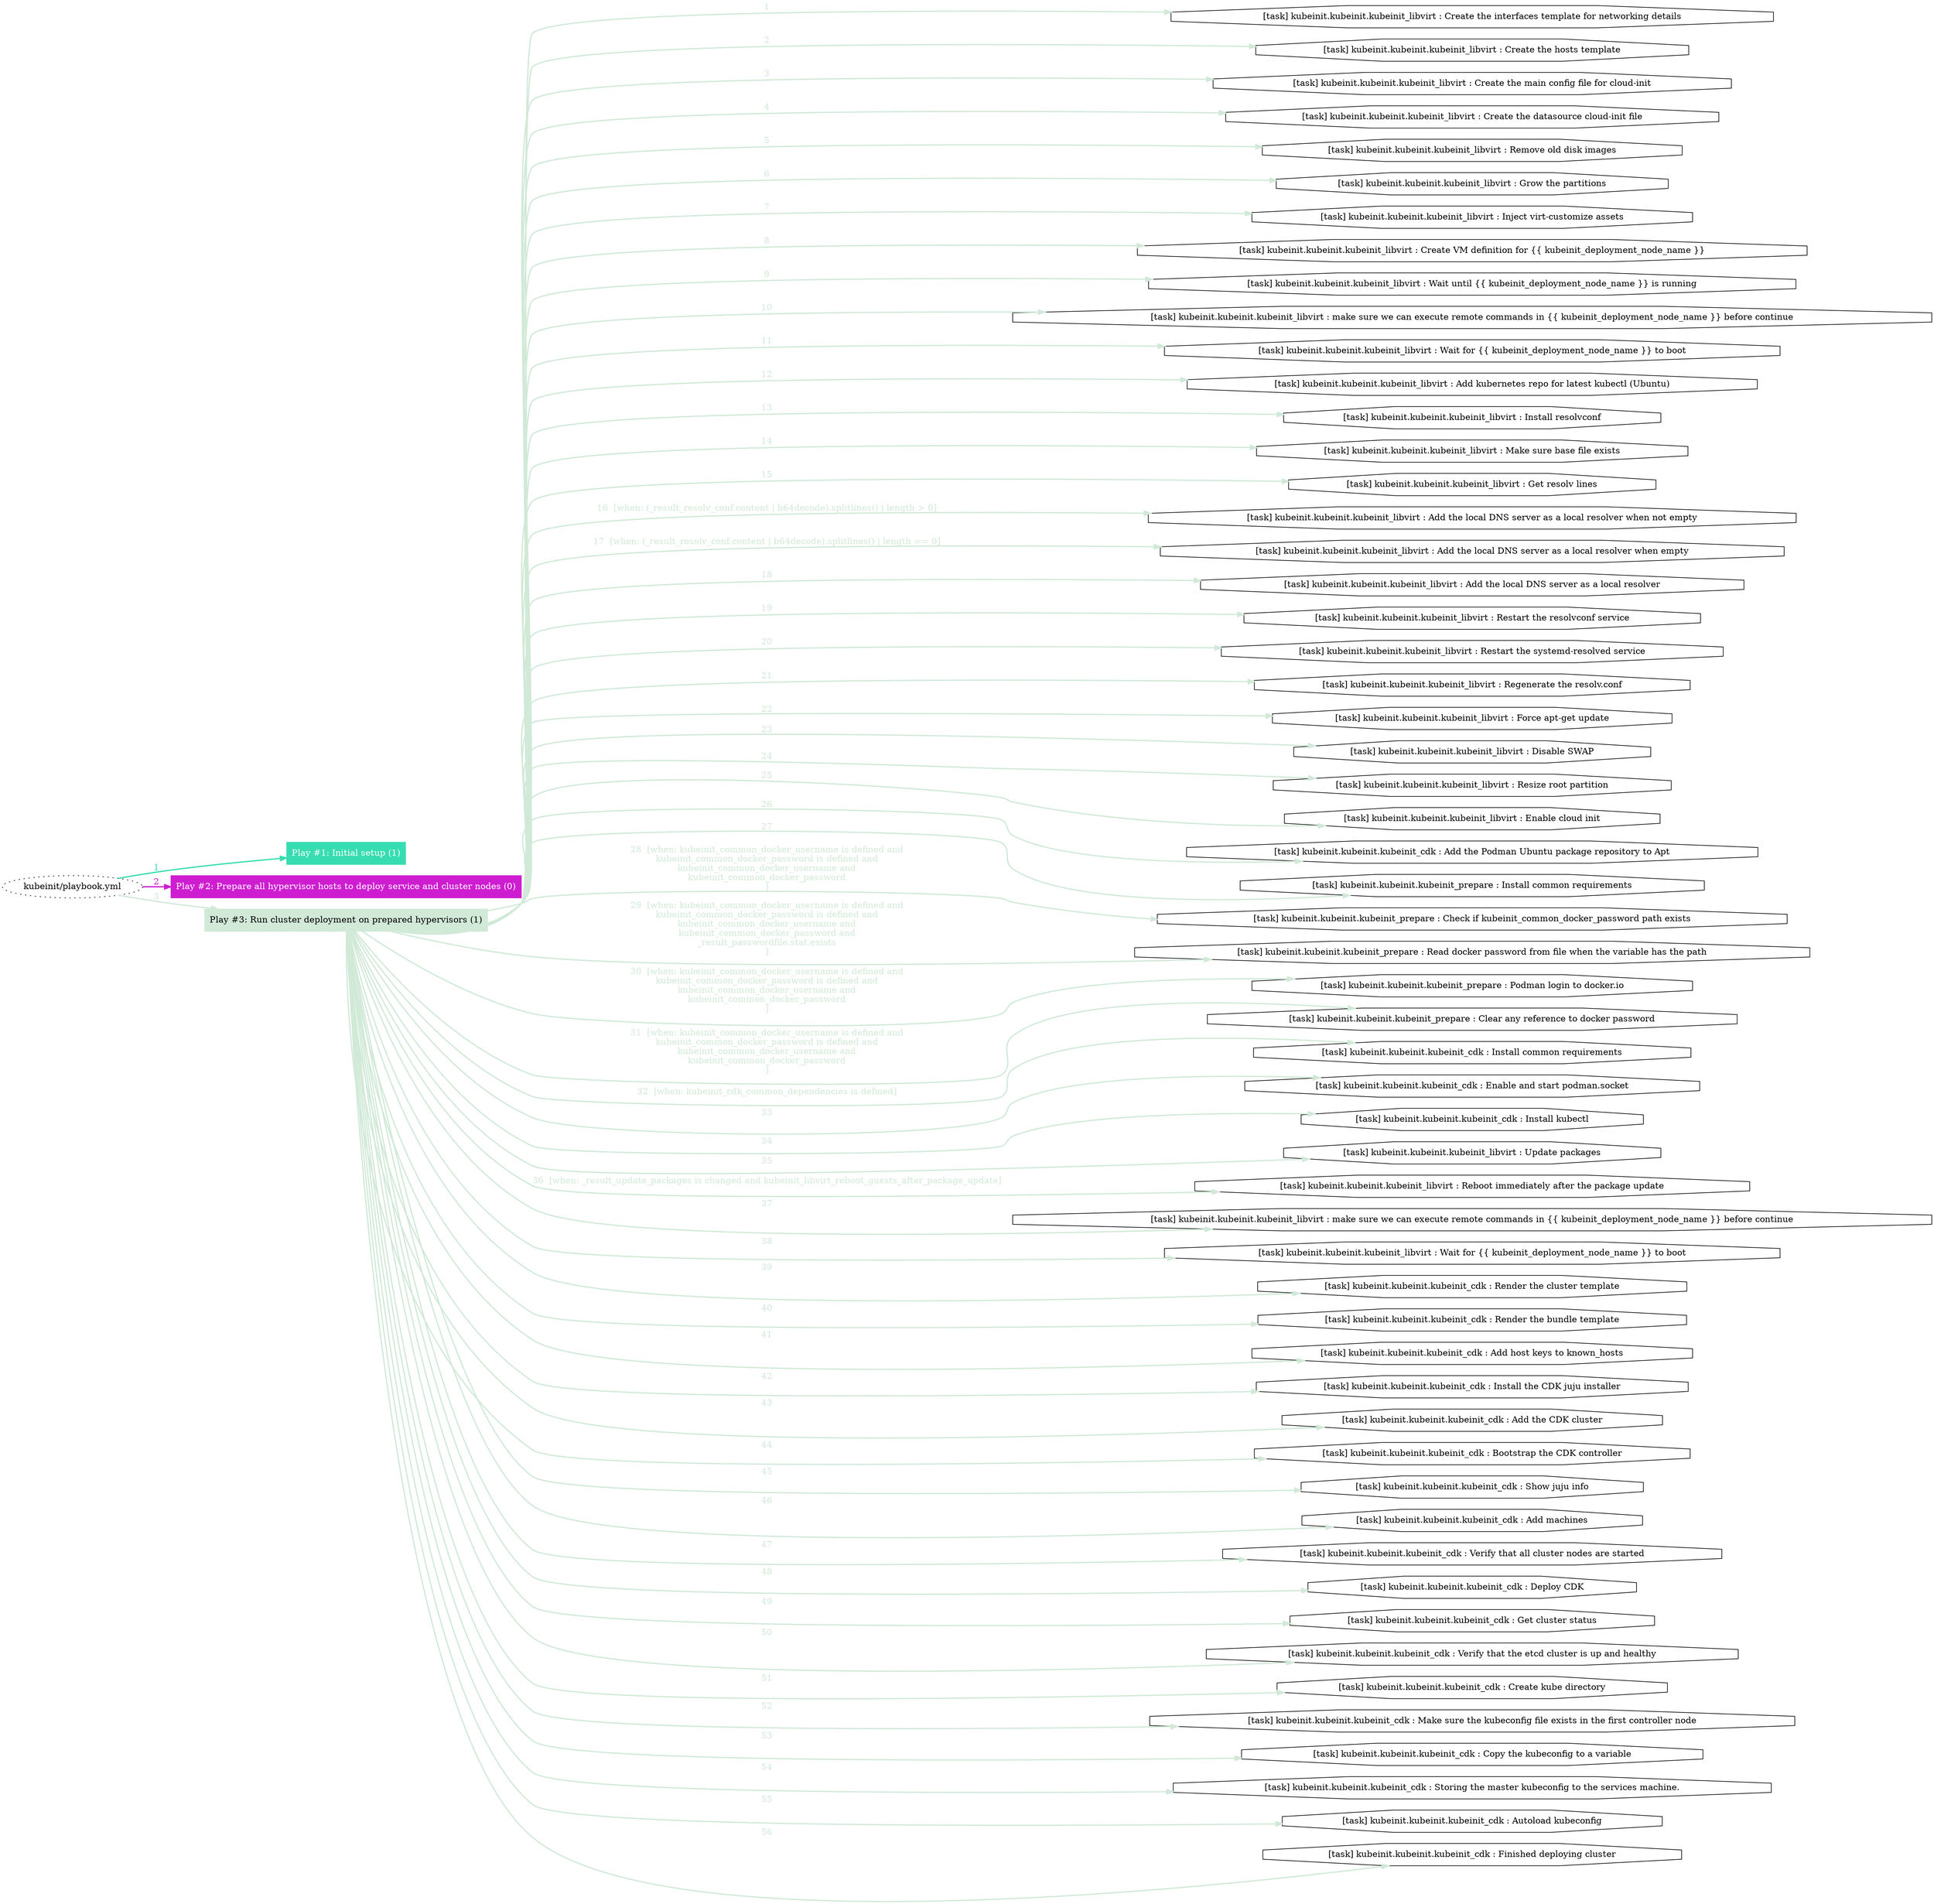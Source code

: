 digraph "kubeinit/playbook.yml "{
	graph [concentrate=true ordering=in rankdir=LR ratio=fill]
	edge [esep=5 sep=10]
	"kubeinit/playbook.yml" [id=root_node style=dotted]
	subgraph "Play #1: Initial setup (1) "{
		"Play #1: Initial setup (1)" [color="#37ddb0" fontcolor="#ffffff" id="play_ad8f5d4c-f12b-462e-a1dd-82398d075454" shape=box style=filled tooltip=localhost]
		"kubeinit/playbook.yml" -> "Play #1: Initial setup (1)" [label=1 color="#37ddb0" fontcolor="#37ddb0" id="edge_d2042696-a34d-4da0-97f6-ff01c22a9225" style=bold]
	}
	subgraph "Play #2: Prepare all hypervisor hosts to deploy service and cluster nodes (0) "{
		"Play #2: Prepare all hypervisor hosts to deploy service and cluster nodes (0)" [color="#ce1dd1" fontcolor="#ffffff" id="play_0005dff8-aabf-4e0e-8b0a-122dcb087fb3" shape=box style=filled tooltip=""]
		"kubeinit/playbook.yml" -> "Play #2: Prepare all hypervisor hosts to deploy service and cluster nodes (0)" [label=2 color="#ce1dd1" fontcolor="#ce1dd1" id="edge_8fb24c10-8b5a-400d-81e4-54cf42761dc3" style=bold]
	}
	subgraph "Play #3: Run cluster deployment on prepared hypervisors (1) "{
		"Play #3: Run cluster deployment on prepared hypervisors (1)" [color="#d1e9d7" fontcolor="#000000" id="play_fe0e6585-09c4-4452-ad7c-f72ef992a586" shape=box style=filled tooltip=localhost]
		"kubeinit/playbook.yml" -> "Play #3: Run cluster deployment on prepared hypervisors (1)" [label=3 color="#d1e9d7" fontcolor="#d1e9d7" id="edge_5bcec13a-75c5-40aa-add9-45e44c44eaf4" style=bold]
		"task_6ea5ddf1-ad21-4e66-a5fd-9f53c5f2bbb6" [label="[task] kubeinit.kubeinit.kubeinit_libvirt : Create the interfaces template for networking details" id="task_6ea5ddf1-ad21-4e66-a5fd-9f53c5f2bbb6" shape=octagon tooltip="[task] kubeinit.kubeinit.kubeinit_libvirt : Create the interfaces template for networking details"]
		"Play #3: Run cluster deployment on prepared hypervisors (1)" -> "task_6ea5ddf1-ad21-4e66-a5fd-9f53c5f2bbb6" [label=1 color="#d1e9d7" fontcolor="#d1e9d7" id="edge_6bd4ca66-a4ad-47f1-88a5-1b5a2192acc4" style=bold]
		"task_da03521a-2e72-40a6-ad0c-8d4e06bb7050" [label="[task] kubeinit.kubeinit.kubeinit_libvirt : Create the hosts template" id="task_da03521a-2e72-40a6-ad0c-8d4e06bb7050" shape=octagon tooltip="[task] kubeinit.kubeinit.kubeinit_libvirt : Create the hosts template"]
		"Play #3: Run cluster deployment on prepared hypervisors (1)" -> "task_da03521a-2e72-40a6-ad0c-8d4e06bb7050" [label=2 color="#d1e9d7" fontcolor="#d1e9d7" id="edge_acb5f469-afbf-4377-9cf8-88688383099c" style=bold]
		"task_d9faf301-4d99-4e10-8f65-260246002cd8" [label="[task] kubeinit.kubeinit.kubeinit_libvirt : Create the main config file for cloud-init" id="task_d9faf301-4d99-4e10-8f65-260246002cd8" shape=octagon tooltip="[task] kubeinit.kubeinit.kubeinit_libvirt : Create the main config file for cloud-init"]
		"Play #3: Run cluster deployment on prepared hypervisors (1)" -> "task_d9faf301-4d99-4e10-8f65-260246002cd8" [label=3 color="#d1e9d7" fontcolor="#d1e9d7" id="edge_6bdfd9fc-9bcb-4862-a00e-ba2a90eafd38" style=bold]
		"task_76c68c26-9d83-4ff0-ab21-de8abccea069" [label="[task] kubeinit.kubeinit.kubeinit_libvirt : Create the datasource cloud-init file" id="task_76c68c26-9d83-4ff0-ab21-de8abccea069" shape=octagon tooltip="[task] kubeinit.kubeinit.kubeinit_libvirt : Create the datasource cloud-init file"]
		"Play #3: Run cluster deployment on prepared hypervisors (1)" -> "task_76c68c26-9d83-4ff0-ab21-de8abccea069" [label=4 color="#d1e9d7" fontcolor="#d1e9d7" id="edge_e8d83d21-e449-4b3c-8020-df8e184bda5e" style=bold]
		"task_6af95613-0cc7-4140-9c13-8bf926f957f5" [label="[task] kubeinit.kubeinit.kubeinit_libvirt : Remove old disk images" id="task_6af95613-0cc7-4140-9c13-8bf926f957f5" shape=octagon tooltip="[task] kubeinit.kubeinit.kubeinit_libvirt : Remove old disk images"]
		"Play #3: Run cluster deployment on prepared hypervisors (1)" -> "task_6af95613-0cc7-4140-9c13-8bf926f957f5" [label=5 color="#d1e9d7" fontcolor="#d1e9d7" id="edge_d15177bc-cd09-4706-a2ad-82198e797aea" style=bold]
		"task_f77d9401-7cdd-43f6-a342-b501a4a0e774" [label="[task] kubeinit.kubeinit.kubeinit_libvirt : Grow the partitions" id="task_f77d9401-7cdd-43f6-a342-b501a4a0e774" shape=octagon tooltip="[task] kubeinit.kubeinit.kubeinit_libvirt : Grow the partitions"]
		"Play #3: Run cluster deployment on prepared hypervisors (1)" -> "task_f77d9401-7cdd-43f6-a342-b501a4a0e774" [label=6 color="#d1e9d7" fontcolor="#d1e9d7" id="edge_003e4c3a-72d2-4c32-bfe7-441538d0af08" style=bold]
		"task_9bff9636-f13b-4e40-a53e-07ca27840177" [label="[task] kubeinit.kubeinit.kubeinit_libvirt : Inject virt-customize assets" id="task_9bff9636-f13b-4e40-a53e-07ca27840177" shape=octagon tooltip="[task] kubeinit.kubeinit.kubeinit_libvirt : Inject virt-customize assets"]
		"Play #3: Run cluster deployment on prepared hypervisors (1)" -> "task_9bff9636-f13b-4e40-a53e-07ca27840177" [label=7 color="#d1e9d7" fontcolor="#d1e9d7" id="edge_969693ea-be9f-4f29-80a3-d57ecee6f3ef" style=bold]
		"task_d6546b3b-693d-4041-9cf6-eb17d42ffbb6" [label="[task] kubeinit.kubeinit.kubeinit_libvirt : Create VM definition for {{ kubeinit_deployment_node_name }}" id="task_d6546b3b-693d-4041-9cf6-eb17d42ffbb6" shape=octagon tooltip="[task] kubeinit.kubeinit.kubeinit_libvirt : Create VM definition for {{ kubeinit_deployment_node_name }}"]
		"Play #3: Run cluster deployment on prepared hypervisors (1)" -> "task_d6546b3b-693d-4041-9cf6-eb17d42ffbb6" [label=8 color="#d1e9d7" fontcolor="#d1e9d7" id="edge_e4bfa458-59a9-4810-b3a3-bfa9c2252ff6" style=bold]
		"task_f7a8d4e4-06b4-4337-a94c-5df7131e8b16" [label="[task] kubeinit.kubeinit.kubeinit_libvirt : Wait until {{ kubeinit_deployment_node_name }} is running" id="task_f7a8d4e4-06b4-4337-a94c-5df7131e8b16" shape=octagon tooltip="[task] kubeinit.kubeinit.kubeinit_libvirt : Wait until {{ kubeinit_deployment_node_name }} is running"]
		"Play #3: Run cluster deployment on prepared hypervisors (1)" -> "task_f7a8d4e4-06b4-4337-a94c-5df7131e8b16" [label=9 color="#d1e9d7" fontcolor="#d1e9d7" id="edge_e545df0c-e62d-46a7-b090-bf015bc5c12f" style=bold]
		"task_a39c7302-8024-4602-9936-58b03131cc64" [label="[task] kubeinit.kubeinit.kubeinit_libvirt : make sure we can execute remote commands in {{ kubeinit_deployment_node_name }} before continue" id="task_a39c7302-8024-4602-9936-58b03131cc64" shape=octagon tooltip="[task] kubeinit.kubeinit.kubeinit_libvirt : make sure we can execute remote commands in {{ kubeinit_deployment_node_name }} before continue"]
		"Play #3: Run cluster deployment on prepared hypervisors (1)" -> "task_a39c7302-8024-4602-9936-58b03131cc64" [label=10 color="#d1e9d7" fontcolor="#d1e9d7" id="edge_2c0bd2ee-6a0d-499a-9971-f07fb21c9348" style=bold]
		"task_9be0dc58-e6fc-4d04-a1bf-7571dc3cacd0" [label="[task] kubeinit.kubeinit.kubeinit_libvirt : Wait for {{ kubeinit_deployment_node_name }} to boot" id="task_9be0dc58-e6fc-4d04-a1bf-7571dc3cacd0" shape=octagon tooltip="[task] kubeinit.kubeinit.kubeinit_libvirt : Wait for {{ kubeinit_deployment_node_name }} to boot"]
		"Play #3: Run cluster deployment on prepared hypervisors (1)" -> "task_9be0dc58-e6fc-4d04-a1bf-7571dc3cacd0" [label=11 color="#d1e9d7" fontcolor="#d1e9d7" id="edge_b5641e8c-9314-4676-a4c0-facf1fbc4df8" style=bold]
		"task_26ce99ff-43a0-4681-b11f-5b436c1af1be" [label="[task] kubeinit.kubeinit.kubeinit_libvirt : Add kubernetes repo for latest kubectl (Ubuntu)" id="task_26ce99ff-43a0-4681-b11f-5b436c1af1be" shape=octagon tooltip="[task] kubeinit.kubeinit.kubeinit_libvirt : Add kubernetes repo for latest kubectl (Ubuntu)"]
		"Play #3: Run cluster deployment on prepared hypervisors (1)" -> "task_26ce99ff-43a0-4681-b11f-5b436c1af1be" [label=12 color="#d1e9d7" fontcolor="#d1e9d7" id="edge_2c32ad49-4872-42b8-bc9d-bc686c6b1b70" style=bold]
		"task_681d8ca3-6811-4319-b717-011cd570f811" [label="[task] kubeinit.kubeinit.kubeinit_libvirt : Install resolvconf" id="task_681d8ca3-6811-4319-b717-011cd570f811" shape=octagon tooltip="[task] kubeinit.kubeinit.kubeinit_libvirt : Install resolvconf"]
		"Play #3: Run cluster deployment on prepared hypervisors (1)" -> "task_681d8ca3-6811-4319-b717-011cd570f811" [label=13 color="#d1e9d7" fontcolor="#d1e9d7" id="edge_bb0dd830-1ac0-470e-9ed9-bfb173bd0abd" style=bold]
		"task_7184b9d8-29ed-48d8-be0d-f3dd71a10fe8" [label="[task] kubeinit.kubeinit.kubeinit_libvirt : Make sure base file exists" id="task_7184b9d8-29ed-48d8-be0d-f3dd71a10fe8" shape=octagon tooltip="[task] kubeinit.kubeinit.kubeinit_libvirt : Make sure base file exists"]
		"Play #3: Run cluster deployment on prepared hypervisors (1)" -> "task_7184b9d8-29ed-48d8-be0d-f3dd71a10fe8" [label=14 color="#d1e9d7" fontcolor="#d1e9d7" id="edge_15139d3e-4076-4f50-a8ba-97bd110b11a8" style=bold]
		"task_181aff31-3557-4ac6-907f-b3d7edf3ad88" [label="[task] kubeinit.kubeinit.kubeinit_libvirt : Get resolv lines" id="task_181aff31-3557-4ac6-907f-b3d7edf3ad88" shape=octagon tooltip="[task] kubeinit.kubeinit.kubeinit_libvirt : Get resolv lines"]
		"Play #3: Run cluster deployment on prepared hypervisors (1)" -> "task_181aff31-3557-4ac6-907f-b3d7edf3ad88" [label=15 color="#d1e9d7" fontcolor="#d1e9d7" id="edge_91cc475a-4995-4992-b990-00d2af533b62" style=bold]
		"task_c6a80be1-9f94-43c4-b1d4-a4a5a77a0206" [label="[task] kubeinit.kubeinit.kubeinit_libvirt : Add the local DNS server as a local resolver when not empty" id="task_c6a80be1-9f94-43c4-b1d4-a4a5a77a0206" shape=octagon tooltip="[task] kubeinit.kubeinit.kubeinit_libvirt : Add the local DNS server as a local resolver when not empty"]
		"Play #3: Run cluster deployment on prepared hypervisors (1)" -> "task_c6a80be1-9f94-43c4-b1d4-a4a5a77a0206" [label="16  [when: (_result_resolv_conf.content | b64decode).splitlines() | length > 0]" color="#d1e9d7" fontcolor="#d1e9d7" id="edge_eb99e052-3a86-4537-b825-89357fc43805" style=bold]
		"task_121619b3-f5bb-4b4f-a571-69ade68e7244" [label="[task] kubeinit.kubeinit.kubeinit_libvirt : Add the local DNS server as a local resolver when empty" id="task_121619b3-f5bb-4b4f-a571-69ade68e7244" shape=octagon tooltip="[task] kubeinit.kubeinit.kubeinit_libvirt : Add the local DNS server as a local resolver when empty"]
		"Play #3: Run cluster deployment on prepared hypervisors (1)" -> "task_121619b3-f5bb-4b4f-a571-69ade68e7244" [label="17  [when: (_result_resolv_conf.content | b64decode).splitlines() | length == 0]" color="#d1e9d7" fontcolor="#d1e9d7" id="edge_a77cbfa1-9cf4-46e1-8c23-825b193267e7" style=bold]
		"task_13482b75-f77a-4cf1-b739-57988e88c457" [label="[task] kubeinit.kubeinit.kubeinit_libvirt : Add the local DNS server as a local resolver" id="task_13482b75-f77a-4cf1-b739-57988e88c457" shape=octagon tooltip="[task] kubeinit.kubeinit.kubeinit_libvirt : Add the local DNS server as a local resolver"]
		"Play #3: Run cluster deployment on prepared hypervisors (1)" -> "task_13482b75-f77a-4cf1-b739-57988e88c457" [label=18 color="#d1e9d7" fontcolor="#d1e9d7" id="edge_10d107da-15eb-4bfe-805e-bfe3d89f4cf6" style=bold]
		"task_af7ac221-5511-4171-980a-6b5d6cc16ac5" [label="[task] kubeinit.kubeinit.kubeinit_libvirt : Restart the resolvconf service" id="task_af7ac221-5511-4171-980a-6b5d6cc16ac5" shape=octagon tooltip="[task] kubeinit.kubeinit.kubeinit_libvirt : Restart the resolvconf service"]
		"Play #3: Run cluster deployment on prepared hypervisors (1)" -> "task_af7ac221-5511-4171-980a-6b5d6cc16ac5" [label=19 color="#d1e9d7" fontcolor="#d1e9d7" id="edge_3df2cc6e-40cc-4d51-b02f-74ec38d8287c" style=bold]
		"task_b2878284-cd49-4373-b633-e24620aa864c" [label="[task] kubeinit.kubeinit.kubeinit_libvirt : Restart the systemd-resolved service" id="task_b2878284-cd49-4373-b633-e24620aa864c" shape=octagon tooltip="[task] kubeinit.kubeinit.kubeinit_libvirt : Restart the systemd-resolved service"]
		"Play #3: Run cluster deployment on prepared hypervisors (1)" -> "task_b2878284-cd49-4373-b633-e24620aa864c" [label=20 color="#d1e9d7" fontcolor="#d1e9d7" id="edge_4d6545a2-d704-428b-9b5e-73e2fac1b8c0" style=bold]
		"task_c279209e-61cc-44ed-8dac-68ef078ee6b2" [label="[task] kubeinit.kubeinit.kubeinit_libvirt : Regenerate the resolv.conf" id="task_c279209e-61cc-44ed-8dac-68ef078ee6b2" shape=octagon tooltip="[task] kubeinit.kubeinit.kubeinit_libvirt : Regenerate the resolv.conf"]
		"Play #3: Run cluster deployment on prepared hypervisors (1)" -> "task_c279209e-61cc-44ed-8dac-68ef078ee6b2" [label=21 color="#d1e9d7" fontcolor="#d1e9d7" id="edge_758e9a11-24cc-4ab4-8f43-7a2e11a6be18" style=bold]
		"task_55bbc884-4f99-47e3-a93a-1f0e93db5382" [label="[task] kubeinit.kubeinit.kubeinit_libvirt : Force apt-get update" id="task_55bbc884-4f99-47e3-a93a-1f0e93db5382" shape=octagon tooltip="[task] kubeinit.kubeinit.kubeinit_libvirt : Force apt-get update"]
		"Play #3: Run cluster deployment on prepared hypervisors (1)" -> "task_55bbc884-4f99-47e3-a93a-1f0e93db5382" [label=22 color="#d1e9d7" fontcolor="#d1e9d7" id="edge_2b74895c-b3c0-4d18-81e8-500dd66e8d0f" style=bold]
		"task_0b372e32-3f19-4846-bddb-a757e5757f14" [label="[task] kubeinit.kubeinit.kubeinit_libvirt : Disable SWAP" id="task_0b372e32-3f19-4846-bddb-a757e5757f14" shape=octagon tooltip="[task] kubeinit.kubeinit.kubeinit_libvirt : Disable SWAP"]
		"Play #3: Run cluster deployment on prepared hypervisors (1)" -> "task_0b372e32-3f19-4846-bddb-a757e5757f14" [label=23 color="#d1e9d7" fontcolor="#d1e9d7" id="edge_de4d881b-08c9-429c-a89f-e909ce7893fa" style=bold]
		"task_38d4287f-c59e-4073-b6d5-fedbc27b1552" [label="[task] kubeinit.kubeinit.kubeinit_libvirt : Resize root partition" id="task_38d4287f-c59e-4073-b6d5-fedbc27b1552" shape=octagon tooltip="[task] kubeinit.kubeinit.kubeinit_libvirt : Resize root partition"]
		"Play #3: Run cluster deployment on prepared hypervisors (1)" -> "task_38d4287f-c59e-4073-b6d5-fedbc27b1552" [label=24 color="#d1e9d7" fontcolor="#d1e9d7" id="edge_e9aa5924-6091-4c34-aa00-03ce650adab8" style=bold]
		"task_41fe797f-215a-43c2-bb6b-a5319d7fa3b6" [label="[task] kubeinit.kubeinit.kubeinit_libvirt : Enable cloud init" id="task_41fe797f-215a-43c2-bb6b-a5319d7fa3b6" shape=octagon tooltip="[task] kubeinit.kubeinit.kubeinit_libvirt : Enable cloud init"]
		"Play #3: Run cluster deployment on prepared hypervisors (1)" -> "task_41fe797f-215a-43c2-bb6b-a5319d7fa3b6" [label=25 color="#d1e9d7" fontcolor="#d1e9d7" id="edge_a0a8c26d-a548-4524-b3ca-d042b90a610d" style=bold]
		"task_23de61a5-6f9e-42ff-820a-6db3a8e3e462" [label="[task] kubeinit.kubeinit.kubeinit_cdk : Add the Podman Ubuntu package repository to Apt" id="task_23de61a5-6f9e-42ff-820a-6db3a8e3e462" shape=octagon tooltip="[task] kubeinit.kubeinit.kubeinit_cdk : Add the Podman Ubuntu package repository to Apt"]
		"Play #3: Run cluster deployment on prepared hypervisors (1)" -> "task_23de61a5-6f9e-42ff-820a-6db3a8e3e462" [label=26 color="#d1e9d7" fontcolor="#d1e9d7" id="edge_233f65b0-45c1-4fe1-8f8f-79151f7a07e9" style=bold]
		"task_4253b610-93a3-4531-a53a-db1764a596ae" [label="[task] kubeinit.kubeinit.kubeinit_prepare : Install common requirements" id="task_4253b610-93a3-4531-a53a-db1764a596ae" shape=octagon tooltip="[task] kubeinit.kubeinit.kubeinit_prepare : Install common requirements"]
		"Play #3: Run cluster deployment on prepared hypervisors (1)" -> "task_4253b610-93a3-4531-a53a-db1764a596ae" [label=27 color="#d1e9d7" fontcolor="#d1e9d7" id="edge_8763219c-93c3-43e5-a586-e8abba8d9706" style=bold]
		"task_22703cdf-28b4-4e52-bb36-0fb0152bca9b" [label="[task] kubeinit.kubeinit.kubeinit_prepare : Check if kubeinit_common_docker_password path exists" id="task_22703cdf-28b4-4e52-bb36-0fb0152bca9b" shape=octagon tooltip="[task] kubeinit.kubeinit.kubeinit_prepare : Check if kubeinit_common_docker_password path exists"]
		"Play #3: Run cluster deployment on prepared hypervisors (1)" -> "task_22703cdf-28b4-4e52-bb36-0fb0152bca9b" [label="28  [when: kubeinit_common_docker_username is defined and
kubeinit_common_docker_password is defined and
kubeinit_common_docker_username and
kubeinit_common_docker_password
]" color="#d1e9d7" fontcolor="#d1e9d7" id="edge_bedd2d6f-65f3-47ff-bbf5-3476b63949d7" style=bold]
		"task_6bf90ebd-2858-4ec6-96fd-78bd40dee3c4" [label="[task] kubeinit.kubeinit.kubeinit_prepare : Read docker password from file when the variable has the path" id="task_6bf90ebd-2858-4ec6-96fd-78bd40dee3c4" shape=octagon tooltip="[task] kubeinit.kubeinit.kubeinit_prepare : Read docker password from file when the variable has the path"]
		"Play #3: Run cluster deployment on prepared hypervisors (1)" -> "task_6bf90ebd-2858-4ec6-96fd-78bd40dee3c4" [label="29  [when: kubeinit_common_docker_username is defined and
kubeinit_common_docker_password is defined and
kubeinit_common_docker_username and
kubeinit_common_docker_password and
_result_passwordfile.stat.exists
]" color="#d1e9d7" fontcolor="#d1e9d7" id="edge_3144eaef-5f71-494d-83cb-9e3eb61d64dd" style=bold]
		"task_f9924b68-963c-4de6-8870-4be7dbeaf2f3" [label="[task] kubeinit.kubeinit.kubeinit_prepare : Podman login to docker.io" id="task_f9924b68-963c-4de6-8870-4be7dbeaf2f3" shape=octagon tooltip="[task] kubeinit.kubeinit.kubeinit_prepare : Podman login to docker.io"]
		"Play #3: Run cluster deployment on prepared hypervisors (1)" -> "task_f9924b68-963c-4de6-8870-4be7dbeaf2f3" [label="30  [when: kubeinit_common_docker_username is defined and
kubeinit_common_docker_password is defined and
kubeinit_common_docker_username and
kubeinit_common_docker_password
]" color="#d1e9d7" fontcolor="#d1e9d7" id="edge_96efb6c6-a3a6-4980-a5e1-94f2743de4a0" style=bold]
		"task_fe36e82a-df39-4d48-9086-f84efef10c9a" [label="[task] kubeinit.kubeinit.kubeinit_prepare : Clear any reference to docker password" id="task_fe36e82a-df39-4d48-9086-f84efef10c9a" shape=octagon tooltip="[task] kubeinit.kubeinit.kubeinit_prepare : Clear any reference to docker password"]
		"Play #3: Run cluster deployment on prepared hypervisors (1)" -> "task_fe36e82a-df39-4d48-9086-f84efef10c9a" [label="31  [when: kubeinit_common_docker_username is defined and
kubeinit_common_docker_password is defined and
kubeinit_common_docker_username and
kubeinit_common_docker_password
]" color="#d1e9d7" fontcolor="#d1e9d7" id="edge_edef5a21-dcbb-4636-ad17-da14ca702a4f" style=bold]
		"task_834bda05-6ebb-47e2-88df-0c453639e7a4" [label="[task] kubeinit.kubeinit.kubeinit_cdk : Install common requirements" id="task_834bda05-6ebb-47e2-88df-0c453639e7a4" shape=octagon tooltip="[task] kubeinit.kubeinit.kubeinit_cdk : Install common requirements"]
		"Play #3: Run cluster deployment on prepared hypervisors (1)" -> "task_834bda05-6ebb-47e2-88df-0c453639e7a4" [label="32  [when: kubeinit_cdk_common_dependencies is defined]" color="#d1e9d7" fontcolor="#d1e9d7" id="edge_e92d858f-e5d5-4d08-8870-b18cfa3c040d" style=bold]
		"task_fb0ca16f-e73a-4549-b7e1-2410dd2b9e22" [label="[task] kubeinit.kubeinit.kubeinit_cdk : Enable and start podman.socket" id="task_fb0ca16f-e73a-4549-b7e1-2410dd2b9e22" shape=octagon tooltip="[task] kubeinit.kubeinit.kubeinit_cdk : Enable and start podman.socket"]
		"Play #3: Run cluster deployment on prepared hypervisors (1)" -> "task_fb0ca16f-e73a-4549-b7e1-2410dd2b9e22" [label=33 color="#d1e9d7" fontcolor="#d1e9d7" id="edge_9f20e782-3337-4673-b4d1-5672a310d3c9" style=bold]
		"task_12643ada-c2d8-4d6e-953a-231f90a8a5cb" [label="[task] kubeinit.kubeinit.kubeinit_cdk : Install kubectl" id="task_12643ada-c2d8-4d6e-953a-231f90a8a5cb" shape=octagon tooltip="[task] kubeinit.kubeinit.kubeinit_cdk : Install kubectl"]
		"Play #3: Run cluster deployment on prepared hypervisors (1)" -> "task_12643ada-c2d8-4d6e-953a-231f90a8a5cb" [label=34 color="#d1e9d7" fontcolor="#d1e9d7" id="edge_8f971c5d-f718-44d7-a4a3-c9530de9bfa7" style=bold]
		"task_b430a19c-1ca1-4da4-b532-80e984f55e1b" [label="[task] kubeinit.kubeinit.kubeinit_libvirt : Update packages" id="task_b430a19c-1ca1-4da4-b532-80e984f55e1b" shape=octagon tooltip="[task] kubeinit.kubeinit.kubeinit_libvirt : Update packages"]
		"Play #3: Run cluster deployment on prepared hypervisors (1)" -> "task_b430a19c-1ca1-4da4-b532-80e984f55e1b" [label=35 color="#d1e9d7" fontcolor="#d1e9d7" id="edge_f9a878f9-7344-4022-b00e-9a503e306d33" style=bold]
		"task_37dc81fa-b5ee-4115-b929-1178d51e7ec1" [label="[task] kubeinit.kubeinit.kubeinit_libvirt : Reboot immediately after the package update" id="task_37dc81fa-b5ee-4115-b929-1178d51e7ec1" shape=octagon tooltip="[task] kubeinit.kubeinit.kubeinit_libvirt : Reboot immediately after the package update"]
		"Play #3: Run cluster deployment on prepared hypervisors (1)" -> "task_37dc81fa-b5ee-4115-b929-1178d51e7ec1" [label="36  [when: _result_update_packages is changed and kubeinit_libvirt_reboot_guests_after_package_update]" color="#d1e9d7" fontcolor="#d1e9d7" id="edge_b2a9066b-d14c-421c-b858-e4da946be460" style=bold]
		"task_8e90e866-e711-4aa5-b541-58fe13a90699" [label="[task] kubeinit.kubeinit.kubeinit_libvirt : make sure we can execute remote commands in {{ kubeinit_deployment_node_name }} before continue" id="task_8e90e866-e711-4aa5-b541-58fe13a90699" shape=octagon tooltip="[task] kubeinit.kubeinit.kubeinit_libvirt : make sure we can execute remote commands in {{ kubeinit_deployment_node_name }} before continue"]
		"Play #3: Run cluster deployment on prepared hypervisors (1)" -> "task_8e90e866-e711-4aa5-b541-58fe13a90699" [label=37 color="#d1e9d7" fontcolor="#d1e9d7" id="edge_7695d11f-df23-4ae5-8676-f57de4b8348a" style=bold]
		"task_5544b448-1feb-4b39-9559-516464dcb1de" [label="[task] kubeinit.kubeinit.kubeinit_libvirt : Wait for {{ kubeinit_deployment_node_name }} to boot" id="task_5544b448-1feb-4b39-9559-516464dcb1de" shape=octagon tooltip="[task] kubeinit.kubeinit.kubeinit_libvirt : Wait for {{ kubeinit_deployment_node_name }} to boot"]
		"Play #3: Run cluster deployment on prepared hypervisors (1)" -> "task_5544b448-1feb-4b39-9559-516464dcb1de" [label=38 color="#d1e9d7" fontcolor="#d1e9d7" id="edge_9de2707f-db5e-43d8-8196-729c6cb901fa" style=bold]
		"task_9dfcbee4-b169-4123-956b-9e26ad443b1d" [label="[task] kubeinit.kubeinit.kubeinit_cdk : Render the cluster template" id="task_9dfcbee4-b169-4123-956b-9e26ad443b1d" shape=octagon tooltip="[task] kubeinit.kubeinit.kubeinit_cdk : Render the cluster template"]
		"Play #3: Run cluster deployment on prepared hypervisors (1)" -> "task_9dfcbee4-b169-4123-956b-9e26ad443b1d" [label=39 color="#d1e9d7" fontcolor="#d1e9d7" id="edge_cb6ce276-54ba-418e-bf88-217b55c76af6" style=bold]
		"task_46019d55-4d06-4c0a-a2e4-fd6fbb83b744" [label="[task] kubeinit.kubeinit.kubeinit_cdk : Render the bundle template" id="task_46019d55-4d06-4c0a-a2e4-fd6fbb83b744" shape=octagon tooltip="[task] kubeinit.kubeinit.kubeinit_cdk : Render the bundle template"]
		"Play #3: Run cluster deployment on prepared hypervisors (1)" -> "task_46019d55-4d06-4c0a-a2e4-fd6fbb83b744" [label=40 color="#d1e9d7" fontcolor="#d1e9d7" id="edge_ae279ed0-9b82-4c42-b8c9-021360604e42" style=bold]
		"task_bc1232bb-7983-4402-84ea-9cf8e2ce8591" [label="[task] kubeinit.kubeinit.kubeinit_cdk : Add host keys to known_hosts" id="task_bc1232bb-7983-4402-84ea-9cf8e2ce8591" shape=octagon tooltip="[task] kubeinit.kubeinit.kubeinit_cdk : Add host keys to known_hosts"]
		"Play #3: Run cluster deployment on prepared hypervisors (1)" -> "task_bc1232bb-7983-4402-84ea-9cf8e2ce8591" [label=41 color="#d1e9d7" fontcolor="#d1e9d7" id="edge_dbfe20bb-05f2-4765-9f62-cabc31e38d85" style=bold]
		"task_e253c6b3-2843-4510-ba80-715b242035d5" [label="[task] kubeinit.kubeinit.kubeinit_cdk : Install the CDK juju installer" id="task_e253c6b3-2843-4510-ba80-715b242035d5" shape=octagon tooltip="[task] kubeinit.kubeinit.kubeinit_cdk : Install the CDK juju installer"]
		"Play #3: Run cluster deployment on prepared hypervisors (1)" -> "task_e253c6b3-2843-4510-ba80-715b242035d5" [label=42 color="#d1e9d7" fontcolor="#d1e9d7" id="edge_671ce304-1bd1-49a7-ac84-644f610b4728" style=bold]
		"task_5e24bac8-a5da-452c-9bc8-d4b27d3dfcf3" [label="[task] kubeinit.kubeinit.kubeinit_cdk : Add the CDK cluster" id="task_5e24bac8-a5da-452c-9bc8-d4b27d3dfcf3" shape=octagon tooltip="[task] kubeinit.kubeinit.kubeinit_cdk : Add the CDK cluster"]
		"Play #3: Run cluster deployment on prepared hypervisors (1)" -> "task_5e24bac8-a5da-452c-9bc8-d4b27d3dfcf3" [label=43 color="#d1e9d7" fontcolor="#d1e9d7" id="edge_8ab7bbe1-cb35-4735-addb-14440a3b6df2" style=bold]
		"task_54027fd3-7113-47ec-9b4d-b9d6599fd5ca" [label="[task] kubeinit.kubeinit.kubeinit_cdk : Bootstrap the CDK controller" id="task_54027fd3-7113-47ec-9b4d-b9d6599fd5ca" shape=octagon tooltip="[task] kubeinit.kubeinit.kubeinit_cdk : Bootstrap the CDK controller"]
		"Play #3: Run cluster deployment on prepared hypervisors (1)" -> "task_54027fd3-7113-47ec-9b4d-b9d6599fd5ca" [label=44 color="#d1e9d7" fontcolor="#d1e9d7" id="edge_b499840c-8e66-44aa-828d-e8db96295266" style=bold]
		"task_e586efdb-e544-4a76-b931-4c90c954d488" [label="[task] kubeinit.kubeinit.kubeinit_cdk : Show juju info" id="task_e586efdb-e544-4a76-b931-4c90c954d488" shape=octagon tooltip="[task] kubeinit.kubeinit.kubeinit_cdk : Show juju info"]
		"Play #3: Run cluster deployment on prepared hypervisors (1)" -> "task_e586efdb-e544-4a76-b931-4c90c954d488" [label=45 color="#d1e9d7" fontcolor="#d1e9d7" id="edge_f9a65f7b-2b34-48ce-ba83-aa3bf0cccf98" style=bold]
		"task_190b2788-22a3-4aa7-bfe5-0da4358c4ed4" [label="[task] kubeinit.kubeinit.kubeinit_cdk : Add machines" id="task_190b2788-22a3-4aa7-bfe5-0da4358c4ed4" shape=octagon tooltip="[task] kubeinit.kubeinit.kubeinit_cdk : Add machines"]
		"Play #3: Run cluster deployment on prepared hypervisors (1)" -> "task_190b2788-22a3-4aa7-bfe5-0da4358c4ed4" [label=46 color="#d1e9d7" fontcolor="#d1e9d7" id="edge_3d869411-ead6-4e74-848b-14ea17cc1f8f" style=bold]
		"task_15d387f7-34ec-4bf5-b9dd-719a455b45dd" [label="[task] kubeinit.kubeinit.kubeinit_cdk : Verify that all cluster nodes are started" id="task_15d387f7-34ec-4bf5-b9dd-719a455b45dd" shape=octagon tooltip="[task] kubeinit.kubeinit.kubeinit_cdk : Verify that all cluster nodes are started"]
		"Play #3: Run cluster deployment on prepared hypervisors (1)" -> "task_15d387f7-34ec-4bf5-b9dd-719a455b45dd" [label=47 color="#d1e9d7" fontcolor="#d1e9d7" id="edge_1f911004-f786-4fb8-b533-3f190a61fe25" style=bold]
		"task_0f988671-44c5-4014-8bdf-d901bb609823" [label="[task] kubeinit.kubeinit.kubeinit_cdk : Deploy CDK" id="task_0f988671-44c5-4014-8bdf-d901bb609823" shape=octagon tooltip="[task] kubeinit.kubeinit.kubeinit_cdk : Deploy CDK"]
		"Play #3: Run cluster deployment on prepared hypervisors (1)" -> "task_0f988671-44c5-4014-8bdf-d901bb609823" [label=48 color="#d1e9d7" fontcolor="#d1e9d7" id="edge_a7c9e947-d188-425c-8a3f-3eedcf91b2dd" style=bold]
		"task_cbc16cd1-c84e-4863-af62-51927f965d2e" [label="[task] kubeinit.kubeinit.kubeinit_cdk : Get cluster status" id="task_cbc16cd1-c84e-4863-af62-51927f965d2e" shape=octagon tooltip="[task] kubeinit.kubeinit.kubeinit_cdk : Get cluster status"]
		"Play #3: Run cluster deployment on prepared hypervisors (1)" -> "task_cbc16cd1-c84e-4863-af62-51927f965d2e" [label=49 color="#d1e9d7" fontcolor="#d1e9d7" id="edge_64ca4e31-d531-4a10-b111-a3435d5ac7a9" style=bold]
		"task_9beb4028-22d9-4123-933f-4809d3cb5969" [label="[task] kubeinit.kubeinit.kubeinit_cdk : Verify that the etcd cluster is up and healthy" id="task_9beb4028-22d9-4123-933f-4809d3cb5969" shape=octagon tooltip="[task] kubeinit.kubeinit.kubeinit_cdk : Verify that the etcd cluster is up and healthy"]
		"Play #3: Run cluster deployment on prepared hypervisors (1)" -> "task_9beb4028-22d9-4123-933f-4809d3cb5969" [label=50 color="#d1e9d7" fontcolor="#d1e9d7" id="edge_0cda07a3-700c-40ac-95b3-ae7eca83c7db" style=bold]
		"task_6f6c5009-63eb-4538-8e79-ce562dc1fcfa" [label="[task] kubeinit.kubeinit.kubeinit_cdk : Create kube directory" id="task_6f6c5009-63eb-4538-8e79-ce562dc1fcfa" shape=octagon tooltip="[task] kubeinit.kubeinit.kubeinit_cdk : Create kube directory"]
		"Play #3: Run cluster deployment on prepared hypervisors (1)" -> "task_6f6c5009-63eb-4538-8e79-ce562dc1fcfa" [label=51 color="#d1e9d7" fontcolor="#d1e9d7" id="edge_95256254-d5fc-4a0c-81f1-48952bdc346f" style=bold]
		"task_24ffae1a-ce9c-4de6-a25a-3e8127e54651" [label="[task] kubeinit.kubeinit.kubeinit_cdk : Make sure the kubeconfig file exists in the first controller node" id="task_24ffae1a-ce9c-4de6-a25a-3e8127e54651" shape=octagon tooltip="[task] kubeinit.kubeinit.kubeinit_cdk : Make sure the kubeconfig file exists in the first controller node"]
		"Play #3: Run cluster deployment on prepared hypervisors (1)" -> "task_24ffae1a-ce9c-4de6-a25a-3e8127e54651" [label=52 color="#d1e9d7" fontcolor="#d1e9d7" id="edge_bc0723a8-99c6-4eb3-b98b-e1973f3c665c" style=bold]
		"task_53af7fb9-967d-49a4-b507-ac165a7c3e1c" [label="[task] kubeinit.kubeinit.kubeinit_cdk : Copy the kubeconfig to a variable" id="task_53af7fb9-967d-49a4-b507-ac165a7c3e1c" shape=octagon tooltip="[task] kubeinit.kubeinit.kubeinit_cdk : Copy the kubeconfig to a variable"]
		"Play #3: Run cluster deployment on prepared hypervisors (1)" -> "task_53af7fb9-967d-49a4-b507-ac165a7c3e1c" [label=53 color="#d1e9d7" fontcolor="#d1e9d7" id="edge_6d2562ad-1f6a-48d7-80e7-3986a3f299d0" style=bold]
		"task_da648c62-3742-4cde-b8d7-26c25af5fac2" [label="[task] kubeinit.kubeinit.kubeinit_cdk : Storing the master kubeconfig to the services machine." id="task_da648c62-3742-4cde-b8d7-26c25af5fac2" shape=octagon tooltip="[task] kubeinit.kubeinit.kubeinit_cdk : Storing the master kubeconfig to the services machine."]
		"Play #3: Run cluster deployment on prepared hypervisors (1)" -> "task_da648c62-3742-4cde-b8d7-26c25af5fac2" [label=54 color="#d1e9d7" fontcolor="#d1e9d7" id="edge_b467760e-76a9-4a34-b889-a02cdac963bc" style=bold]
		"task_ac4705e0-6747-4190-bdf2-3345b46d329c" [label="[task] kubeinit.kubeinit.kubeinit_cdk : Autoload kubeconfig" id="task_ac4705e0-6747-4190-bdf2-3345b46d329c" shape=octagon tooltip="[task] kubeinit.kubeinit.kubeinit_cdk : Autoload kubeconfig"]
		"Play #3: Run cluster deployment on prepared hypervisors (1)" -> "task_ac4705e0-6747-4190-bdf2-3345b46d329c" [label=55 color="#d1e9d7" fontcolor="#d1e9d7" id="edge_f5936cd1-8ea7-4332-95f6-e69d9a40cefd" style=bold]
		"task_b1dbf3a7-8fc2-4425-a946-474dc492c3cf" [label="[task] kubeinit.kubeinit.kubeinit_cdk : Finished deploying cluster" id="task_b1dbf3a7-8fc2-4425-a946-474dc492c3cf" shape=octagon tooltip="[task] kubeinit.kubeinit.kubeinit_cdk : Finished deploying cluster"]
		"Play #3: Run cluster deployment on prepared hypervisors (1)" -> "task_b1dbf3a7-8fc2-4425-a946-474dc492c3cf" [label=56 color="#d1e9d7" fontcolor="#d1e9d7" id="edge_da7b92cf-e8f8-4fd0-bb0b-c7c338c3989a" style=bold]
	}
}
